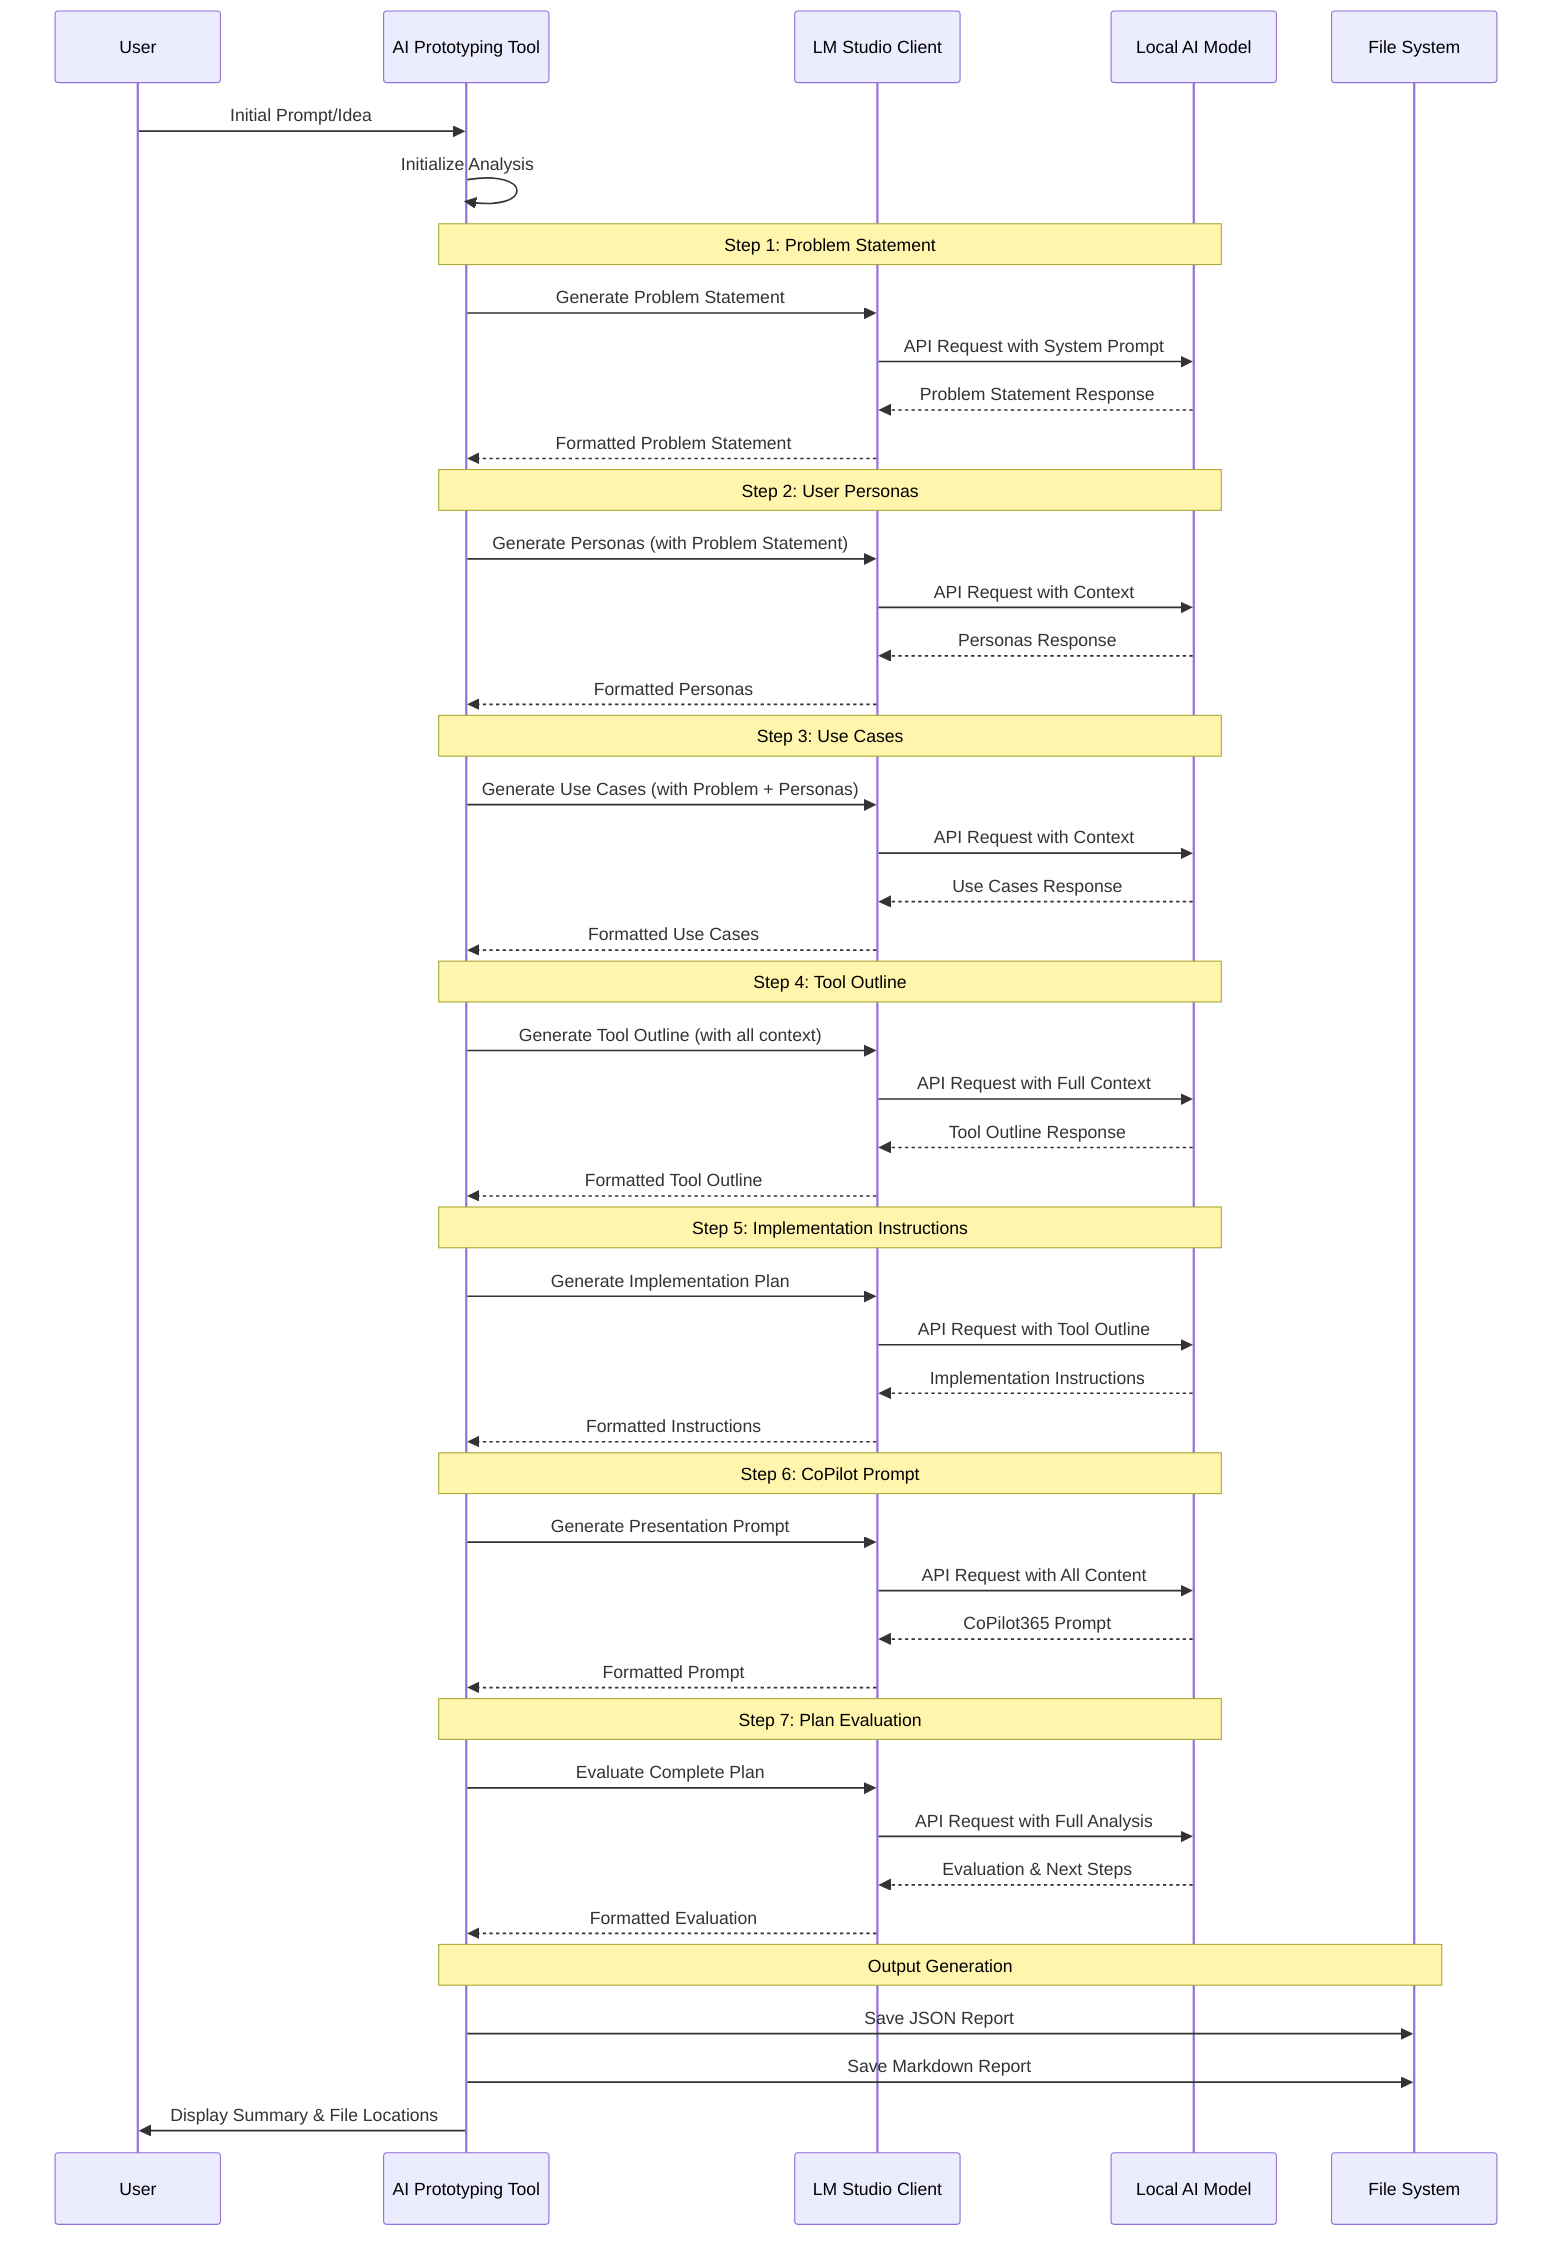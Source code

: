 sequenceDiagram
    participant U as User
    participant APT as AI Prototyping Tool
    participant LMS as LM Studio Client
    participant AI as Local AI Model
    participant FS as File System

    U->>APT: Initial Prompt/Idea
    APT->>APT: Initialize Analysis

    Note over APT,AI: Step 1: Problem Statement
    APT->>LMS: Generate Problem Statement
    LMS->>AI: API Request with System Prompt
    AI-->>LMS: Problem Statement Response
    LMS-->>APT: Formatted Problem Statement

    Note over APT,AI: Step 2: User Personas
    APT->>LMS: Generate Personas (with Problem Statement)
    LMS->>AI: API Request with Context
    AI-->>LMS: Personas Response
    LMS-->>APT: Formatted Personas

    Note over APT,AI: Step 3: Use Cases
    APT->>LMS: Generate Use Cases (with Problem + Personas)
    LMS->>AI: API Request with Context
    AI-->>LMS: Use Cases Response
    LMS-->>APT: Formatted Use Cases

    Note over APT,AI: Step 4: Tool Outline
    APT->>LMS: Generate Tool Outline (with all context)
    LMS->>AI: API Request with Full Context
    AI-->>LMS: Tool Outline Response
    LMS-->>APT: Formatted Tool Outline

    Note over APT,AI: Step 5: Implementation Instructions
    APT->>LMS: Generate Implementation Plan
    LMS->>AI: API Request with Tool Outline
    AI-->>LMS: Implementation Instructions
    LMS-->>APT: Formatted Instructions

    Note over APT,AI: Step 6: CoPilot Prompt
    APT->>LMS: Generate Presentation Prompt
    LMS->>AI: API Request with All Content
    AI-->>LMS: CoPilot365 Prompt
    LMS-->>APT: Formatted Prompt

    Note over APT,AI: Step 7: Plan Evaluation
    APT->>LMS: Evaluate Complete Plan
    LMS->>AI: API Request with Full Analysis
    AI-->>LMS: Evaluation & Next Steps
    LMS-->>APT: Formatted Evaluation

    Note over APT,FS: Output Generation
    APT->>FS: Save JSON Report
    APT->>FS: Save Markdown Report
    APT->>U: Display Summary & File Locations